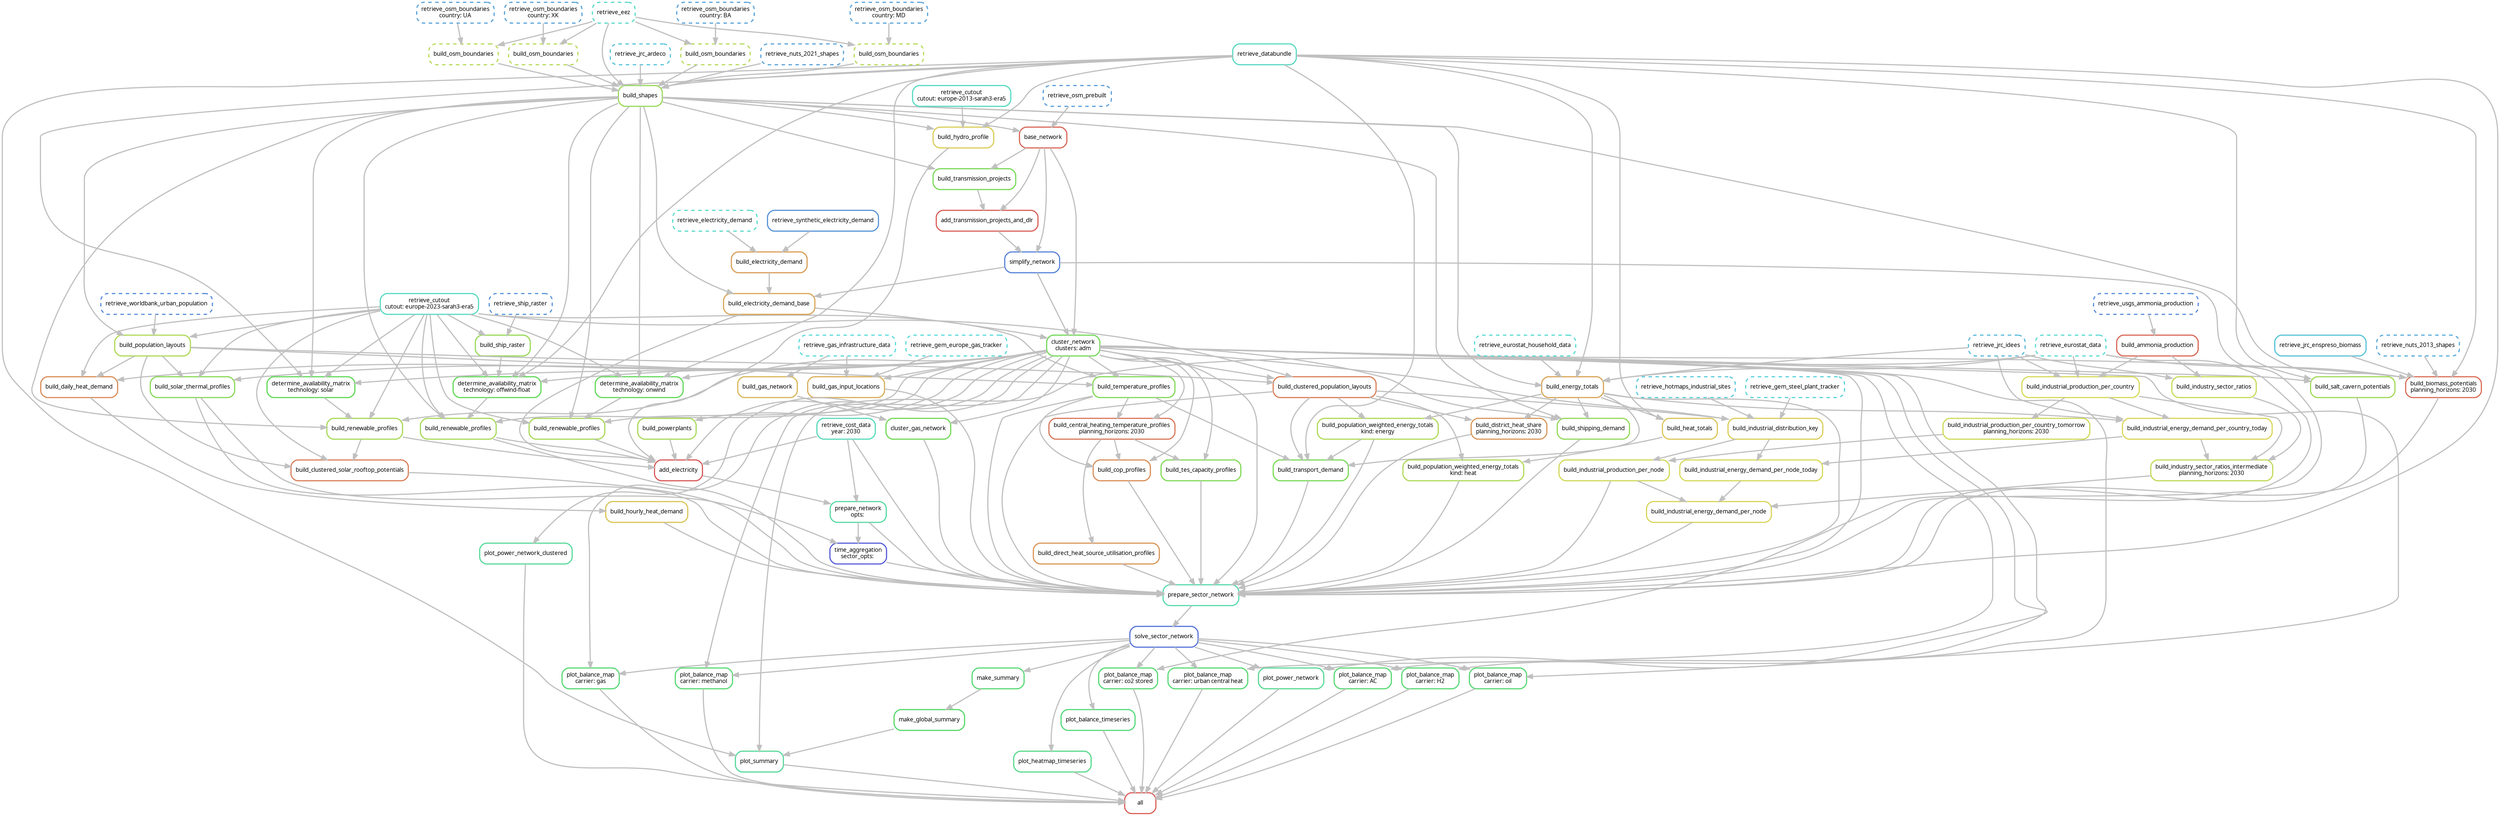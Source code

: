 digraph snakemake_dag {
    graph[bgcolor=white, margin=0];
    node[shape=box, style=rounded, fontname=sans,                 fontsize=10, penwidth=2];
    edge[penwidth=2, color=grey];
	0[label = "all", color = "0.01 0.6 0.85", style="rounded"];
	1[label = "plot_summary", color = "0.42 0.6 0.85", style="rounded"];
	2[label = "make_global_summary", color = "0.36 0.6 0.85", style="rounded"];
	3[label = "make_summary", color = "0.37 0.6 0.85", style="rounded"];
	4[label = "solve_sector_network", color = "0.63 0.6 0.85", style="rounded"];
	5[label = "prepare_sector_network", color = "0.44 0.6 0.85", style="rounded"];
	6[label = "build_renewable_profiles", color = "0.23 0.6 0.85", style="rounded"];
	7[label = "determine_availability_matrix\ntechnology: offwind-float", color = "0.32 0.6 0.85", style="rounded"];
	8[label = "retrieve_databundle", color = "0.47 0.6 0.85", style="rounded"];
	9[label = "build_ship_raster", color = "0.25 0.6 0.85", style="rounded"];
	10[label = "retrieve_ship_raster", color = "0.59 0.6 0.85", style="rounded,dashed"];
	11[label = "retrieve_cutout\ncutout: europe-2023-sarah3-era5", color = "0.47 0.6 0.85", style="rounded"];
	12[label = "build_shapes", color = "0.25 0.6 0.85", style="rounded"];
	13[label = "retrieve_eez", color = "0.48 0.6 0.85", style="rounded,dashed"];
	14[label = "retrieve_nuts_2021_shapes", color = "0.57 0.6 0.85", style="rounded,dashed"];
	15[label = "build_osm_boundaries", color = "0.21 0.6 0.85", style="rounded,dashed"];
	16[label = "retrieve_osm_boundaries\ncountry: BA", color = "0.57 0.6 0.85", style="rounded,dashed"];
	17[label = "build_osm_boundaries", color = "0.21 0.6 0.85", style="rounded,dashed"];
	18[label = "retrieve_osm_boundaries\ncountry: MD", color = "0.57 0.6 0.85", style="rounded,dashed"];
	19[label = "build_osm_boundaries", color = "0.21 0.6 0.85", style="rounded,dashed"];
	20[label = "retrieve_osm_boundaries\ncountry: UA", color = "0.57 0.6 0.85", style="rounded,dashed"];
	21[label = "build_osm_boundaries", color = "0.21 0.6 0.85", style="rounded,dashed"];
	22[label = "retrieve_osm_boundaries\ncountry: XK", color = "0.57 0.6 0.85", style="rounded,dashed"];
	23[label = "retrieve_jrc_ardeco", color = "0.53 0.6 0.85", style="rounded,dashed"];
	24[label = "cluster_network\nclusters: adm", color = "0.30 0.6 0.85", style="rounded"];
	25[label = "simplify_network", color = "0.61 0.6 0.85", style="rounded"];
	26[label = "add_transmission_projects_and_dlr", color = "0.01 0.6 0.85", style="rounded"];
	27[label = "base_network", color = "0.02 0.6 0.85", style="rounded"];
	28[label = "retrieve_osm_prebuilt", color = "0.58 0.6 0.85", style="rounded,dashed"];
	29[label = "build_transmission_projects", color = "0.29 0.6 0.85", style="rounded"];
	30[label = "build_electricity_demand_base", color = "0.10 0.6 0.85", style="rounded"];
	31[label = "build_electricity_demand", color = "0.09 0.6 0.85", style="rounded"];
	32[label = "retrieve_electricity_demand", color = "0.48 0.6 0.85", style="rounded,dashed"];
	33[label = "retrieve_synthetic_electricity_demand", color = "0.59 0.6 0.85", style="rounded"];
	34[label = "cluster_gas_network", color = "0.30 0.6 0.85", style="rounded"];
	35[label = "build_gas_network", color = "0.12 0.6 0.85", style="rounded"];
	36[label = "retrieve_gas_infrastructure_data", color = "0.50 0.6 0.85", style="rounded,dashed"];
	37[label = "build_gas_input_locations", color = "0.11 0.6 0.85", style="rounded"];
	38[label = "retrieve_gem_europe_gas_tracker", color = "0.50 0.6 0.85", style="rounded,dashed"];
	39[label = "time_aggregation\nsector_opts: ", color = "0.66 0.6 0.85", style="rounded"];
	40[label = "prepare_network\nopts: ", color = "0.43 0.6 0.85", style="rounded"];
	41[label = "add_electricity", color = "0.00 0.6 0.85", style="rounded"];
	42[label = "build_renewable_profiles", color = "0.23 0.6 0.85", style="rounded"];
	43[label = "determine_availability_matrix\ntechnology: solar", color = "0.32 0.6 0.85", style="rounded"];
	44[label = "build_renewable_profiles", color = "0.23 0.6 0.85", style="rounded"];
	45[label = "determine_availability_matrix\ntechnology: onwind", color = "0.32 0.6 0.85", style="rounded"];
	46[label = "build_hydro_profile", color = "0.15 0.6 0.85", style="rounded"];
	47[label = "retrieve_cutout\ncutout: europe-2013-sarah3-era5", color = "0.47 0.6 0.85", style="rounded"];
	48[label = "retrieve_cost_data\nyear: 2030", color = "0.46 0.6 0.85", style="rounded"];
	49[label = "build_powerplants", color = "0.23 0.6 0.85", style="rounded"];
	50[label = "build_solar_thermal_profiles", color = "0.27 0.6 0.85", style="rounded"];
	51[label = "build_population_layouts", color = "0.22 0.6 0.85", style="rounded"];
	52[label = "retrieve_worldbank_urban_population", color = "0.60 0.6 0.85", style="rounded,dashed"];
	53[label = "retrieve_eurostat_data", color = "0.49 0.6 0.85", style="rounded,dashed"];
	54[label = "build_population_weighted_energy_totals\nkind: energy", color = "0.22 0.6 0.85", style="rounded"];
	55[label = "build_energy_totals", color = "0.10 0.6 0.85", style="rounded"];
	56[label = "retrieve_jrc_idees", color = "0.54 0.6 0.85", style="rounded,dashed"];
	57[label = "retrieve_eurostat_household_data", color = "0.49 0.6 0.85", style="rounded,dashed"];
	58[label = "build_clustered_population_layouts", color = "0.05 0.6 0.85", style="rounded"];
	59[label = "build_population_weighted_energy_totals\nkind: heat", color = "0.22 0.6 0.85", style="rounded"];
	60[label = "build_heat_totals", color = "0.14 0.6 0.85", style="rounded"];
	61[label = "build_shipping_demand", color = "0.26 0.6 0.85", style="rounded"];
	62[label = "build_transport_demand", color = "0.29 0.6 0.85", style="rounded"];
	63[label = "build_temperature_profiles", color = "0.28 0.6 0.85", style="rounded"];
	64[label = "build_biomass_potentials\nplanning_horizons: 2030", color = "0.03 0.6 0.85", style="rounded"];
	65[label = "retrieve_jrc_enspreso_biomass", color = "0.53 0.6 0.85", style="rounded"];
	66[label = "retrieve_nuts_2013_shapes", color = "0.56 0.6 0.85", style="rounded,dashed"];
	67[label = "build_salt_cavern_potentials", color = "0.24 0.6 0.85", style="rounded"];
	68[label = "build_industrial_energy_demand_per_node", color = "0.16 0.6 0.85", style="rounded"];
	69[label = "build_industry_sector_ratios_intermediate\nplanning_horizons: 2030", color = "0.20 0.6 0.85", style="rounded"];
	70[label = "build_industry_sector_ratios", color = "0.19 0.6 0.85", style="rounded"];
	71[label = "build_ammonia_production", color = "0.02 0.6 0.85", style="rounded"];
	72[label = "retrieve_usgs_ammonia_production", color = "0.60 0.6 0.85", style="rounded,dashed"];
	73[label = "build_industrial_energy_demand_per_country_today", color = "0.16 0.6 0.85", style="rounded"];
	74[label = "build_industrial_production_per_country", color = "0.17 0.6 0.85", style="rounded"];
	75[label = "build_industrial_production_per_node", color = "0.18 0.6 0.85", style="rounded"];
	76[label = "build_industrial_distribution_key", color = "0.15 0.6 0.85", style="rounded"];
	77[label = "retrieve_hotmaps_industrial_sites", color = "0.52 0.6 0.85", style="rounded,dashed"];
	78[label = "retrieve_gem_steel_plant_tracker", color = "0.51 0.6 0.85", style="rounded,dashed"];
	79[label = "build_industrial_production_per_country_tomorrow\nplanning_horizons: 2030", color = "0.18 0.6 0.85", style="rounded"];
	80[label = "build_industrial_energy_demand_per_node_today", color = "0.17 0.6 0.85", style="rounded"];
	81[label = "build_hourly_heat_demand", color = "0.14 0.6 0.85", style="rounded"];
	82[label = "build_daily_heat_demand", color = "0.07 0.6 0.85", style="rounded"];
	83[label = "build_district_heat_share\nplanning_horizons: 2030", color = "0.08 0.6 0.85", style="rounded"];
	84[label = "build_cop_profiles", color = "0.07 0.6 0.85", style="rounded"];
	85[label = "build_central_heating_temperature_profiles\nplanning_horizons: 2030", color = "0.04 0.6 0.85", style="rounded"];
	86[label = "build_tes_capacity_profiles", color = "0.28 0.6 0.85", style="rounded"];
	87[label = "build_clustered_solar_rooftop_potentials", color = "0.05 0.6 0.85", style="rounded"];
	88[label = "build_direct_heat_source_utilisation_profiles", color = "0.08 0.6 0.85", style="rounded"];
	89[label = "plot_power_network_clustered", color = "0.42 0.6 0.85", style="rounded"];
	90[label = "plot_power_network", color = "0.41 0.6 0.85", style="rounded"];
	91[label = "plot_balance_map\ncarrier: AC", color = "0.37 0.6 0.85", style="rounded"];
	92[label = "plot_balance_map\ncarrier: H2", color = "0.37 0.6 0.85", style="rounded"];
	93[label = "plot_balance_map\ncarrier: gas", color = "0.37 0.6 0.85", style="rounded"];
	94[label = "plot_balance_map\ncarrier: oil", color = "0.37 0.6 0.85", style="rounded"];
	95[label = "plot_balance_map\ncarrier: methanol", color = "0.37 0.6 0.85", style="rounded"];
	96[label = "plot_balance_map\ncarrier: co2 stored", color = "0.37 0.6 0.85", style="rounded"];
	97[label = "plot_balance_map\ncarrier: urban central heat", color = "0.37 0.6 0.85", style="rounded"];
	98[label = "plot_balance_timeseries", color = "0.38 0.6 0.85", style="rounded"];
	99[label = "plot_heatmap_timeseries", color = "0.40 0.6 0.85", style="rounded"];
	1 -> 0
	89 -> 0
	90 -> 0
	91 -> 0
	92 -> 0
	93 -> 0
	94 -> 0
	95 -> 0
	96 -> 0
	97 -> 0
	98 -> 0
	99 -> 0
	2 -> 1
	53 -> 1
	8 -> 1
	3 -> 2
	4 -> 3
	5 -> 4
	6 -> 5
	34 -> 5
	37 -> 5
	39 -> 5
	40 -> 5
	53 -> 5
	54 -> 5
	59 -> 5
	61 -> 5
	62 -> 5
	55 -> 5
	8 -> 5
	64 -> 5
	48 -> 5
	67 -> 5
	25 -> 5
	24 -> 5
	58 -> 5
	68 -> 5
	81 -> 5
	75 -> 5
	83 -> 5
	63 -> 5
	84 -> 5
	86 -> 5
	50 -> 5
	87 -> 5
	88 -> 5
	7 -> 6
	12 -> 6
	24 -> 6
	11 -> 6
	8 -> 7
	9 -> 7
	12 -> 7
	24 -> 7
	11 -> 7
	10 -> 9
	11 -> 9
	13 -> 12
	14 -> 12
	15 -> 12
	17 -> 12
	19 -> 12
	21 -> 12
	23 -> 12
	8 -> 12
	16 -> 15
	13 -> 15
	18 -> 17
	13 -> 17
	20 -> 19
	13 -> 19
	22 -> 21
	13 -> 21
	25 -> 24
	27 -> 24
	30 -> 24
	26 -> 25
	27 -> 25
	27 -> 26
	29 -> 26
	28 -> 27
	12 -> 27
	27 -> 29
	12 -> 29
	25 -> 30
	12 -> 30
	31 -> 30
	32 -> 31
	33 -> 31
	35 -> 34
	24 -> 34
	36 -> 35
	38 -> 37
	36 -> 37
	24 -> 37
	40 -> 39
	50 -> 39
	41 -> 40
	48 -> 40
	42 -> 41
	44 -> 41
	6 -> 41
	46 -> 41
	24 -> 41
	48 -> 41
	49 -> 41
	30 -> 41
	43 -> 42
	12 -> 42
	24 -> 42
	11 -> 42
	8 -> 43
	12 -> 43
	24 -> 43
	11 -> 43
	45 -> 44
	12 -> 44
	24 -> 44
	11 -> 44
	8 -> 45
	12 -> 45
	24 -> 45
	11 -> 45
	12 -> 46
	8 -> 46
	47 -> 46
	24 -> 49
	51 -> 50
	24 -> 50
	11 -> 50
	12 -> 51
	52 -> 51
	11 -> 51
	55 -> 54
	58 -> 54
	12 -> 55
	8 -> 55
	56 -> 55
	53 -> 55
	57 -> 55
	51 -> 58
	24 -> 58
	11 -> 58
	60 -> 59
	58 -> 59
	8 -> 60
	55 -> 60
	12 -> 61
	24 -> 61
	55 -> 61
	58 -> 62
	54 -> 62
	55 -> 62
	8 -> 62
	63 -> 62
	51 -> 63
	24 -> 63
	11 -> 63
	65 -> 64
	53 -> 64
	66 -> 64
	24 -> 64
	8 -> 64
	12 -> 64
	8 -> 67
	24 -> 67
	69 -> 68
	75 -> 68
	80 -> 68
	70 -> 69
	73 -> 69
	74 -> 69
	71 -> 70
	56 -> 70
	72 -> 71
	55 -> 73
	56 -> 73
	74 -> 73
	71 -> 74
	56 -> 74
	53 -> 74
	76 -> 75
	79 -> 75
	24 -> 76
	58 -> 76
	77 -> 76
	78 -> 76
	74 -> 79
	76 -> 80
	73 -> 80
	82 -> 81
	51 -> 82
	24 -> 82
	11 -> 82
	55 -> 83
	58 -> 83
	85 -> 84
	63 -> 84
	24 -> 84
	63 -> 85
	24 -> 85
	85 -> 86
	24 -> 86
	51 -> 87
	42 -> 87
	11 -> 87
	85 -> 88
	24 -> 89
	4 -> 90
	24 -> 90
	4 -> 91
	24 -> 91
	4 -> 92
	24 -> 92
	4 -> 93
	24 -> 93
	4 -> 94
	24 -> 94
	4 -> 95
	24 -> 95
	4 -> 96
	24 -> 96
	4 -> 97
	24 -> 97
	4 -> 98
	4 -> 99
}            

